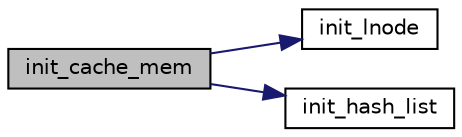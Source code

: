 digraph "init_cache_mem"
{
  edge [fontname="Helvetica",fontsize="10",labelfontname="Helvetica",labelfontsize="10"];
  node [fontname="Helvetica",fontsize="10",shape=record];
  rankdir="LR";
  Node1 [label="init_cache_mem",height=0.2,width=0.4,color="black", fillcolor="grey75", style="filled", fontcolor="black"];
  Node1 -> Node2 [color="midnightblue",fontsize="10",style="solid",fontname="Helvetica"];
  Node2 [label="init_lnode",height=0.2,width=0.4,color="black", fillcolor="white", style="filled",URL="$dk__list_8h.html#a3ea33987d84e227c8398958e10a10bbd"];
  Node1 -> Node3 [color="midnightblue",fontsize="10",style="solid",fontname="Helvetica"];
  Node3 [label="init_hash_list",height=0.2,width=0.4,color="black", fillcolor="white", style="filled",URL="$lru_8c.html#a24f6d621bdf35406758ad57c2d2dc60b"];
}
